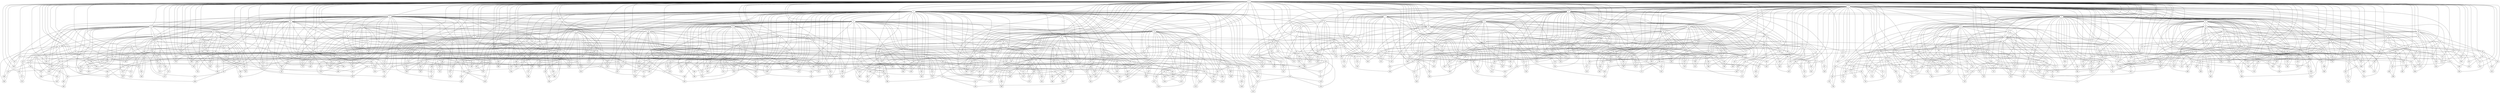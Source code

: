 graph G {
   8 -- 17
   8 -- 145
   8 -- 18
   8 -- 146
   8 -- 613
   8 -- 37
   8 -- 614
   8 -- 38
   8 -- 157
   8 -- 158
   8 -- 289
   8 -- 290
   8 -- 303
   8 -- 304
   8 -- 317
   8 -- 318
   8 -- 581
   8 -- 582
   8 -- 597
   8 -- 598
   8 -- 629
   8 -- 630
   64 -- 129
   64 -- 130
   64 -- 523
   64 -- 524
   0 -- 1
   0 -- 2
   0 -- 139
   0 -- 11
   0 -- 3
   0 -- 4
   0 -- 5
   0 -- 6
   0 -- 199
   0 -- 7
   0 -- 200
   0 -- 8
   0 -- 140
   0 -- 12
   0 -- 527
   0 -- 15
   0 -- 528
   0 -- 16
   0 -- 21
   0 -- 22
   0 -- 283
   0 -- 27
   0 -- 28
   0 -- 735
   0 -- 223
   0 -- 543
   0 -- 31
   0 -- 736
   0 -- 224
   0 -- 544
   0 -- 32
   0 -- 103
   0 -- 39
   0 -- 104
   0 -- 40
   0 -- 687
   0 -- 175
   0 -- 559
   0 -- 47
   0 -- 688
   0 -- 176
   0 -- 560
   0 -- 48
   0 -- 247
   0 -- 55
   0 -- 248
   0 -- 56
   0 -- 767
   0 -- 255
   0 -- 639
   0 -- 127
   0 -- 575
   0 -- 63
   0 -- 768
   0 -- 256
   0 -- 640
   0 -- 128
   0 -- 576
   0 -- 64
   0 -- 73
   0 -- 74
   0 -- 211
   0 -- 83
   0 -- 212
   0 -- 84
   0 -- 93
   0 -- 94
   0 -- 113
   0 -- 114
   0 -- 187
   0 -- 123
   0 -- 188
   0 -- 124
   0 -- 151
   0 -- 152
   0 -- 163
   0 -- 164
   0 -- 235
   0 -- 236
   0 -- 269
   0 -- 270
   0 -- 284
   0 -- 297
   0 -- 298
   0 -- 311
   0 -- 312
   0 -- 325
   0 -- 326
   0 -- 339
   0 -- 340
   0 -- 353
   0 -- 354
   0 -- 879
   0 -- 367
   0 -- 880
   0 -- 368
   0 -- 381
   0 -- 382
   0 -- 395
   0 -- 396
   0 -- 409
   0 -- 410
   0 -- 423
   0 -- 424
   0 -- 437
   0 -- 438
   0 -- 451
   0 -- 452
   0 -- 465
   0 -- 466
   0 -- 991
   0 -- 479
   0 -- 992
   0 -- 480
   0 -- 493
   0 -- 494
   0 -- 507
   0 -- 508
   0 -- 511
   0 -- 512
   0 -- 591
   0 -- 592
   0 -- 607
   0 -- 608
   0 -- 623
   0 -- 624
   0 -- 655
   0 -- 656
   0 -- 671
   0 -- 672
   0 -- 703
   0 -- 704
   0 -- 719
   0 -- 720
   0 -- 751
   0 -- 752
   0 -- 783
   0 -- 784
   0 -- 799
   0 -- 800
   0 -- 815
   0 -- 816
   0 -- 831
   0 -- 832
   0 -- 847
   0 -- 848
   0 -- 863
   0 -- 864
   0 -- 895
   0 -- 896
   0 -- 911
   0 -- 912
   0 -- 927
   0 -- 928
   0 -- 943
   0 -- 944
   0 -- 959
   0 -- 960
   0 -- 975
   0 -- 976
   0 -- 1007
   0 -- 1008
   1 -- 594
   1 -- 18
   1 -- 530
   1 -- 10
   1 -- 66
   1 -- 578
   1 -- 2
   1 -- 514
   1 -- 258
   1 -- 642
   1 -- 130
   1 -- 3
   1 -- 4
   1 -- 609
   1 -- 33
   1 -- 545
   1 -- 593
   1 -- 17
   1 -- 529
   1 -- 9
   1 -- 610
   1 -- 34
   1 -- 546
   1 -- 41
   1 -- 42
   1 -- 129
   1 -- 641
   1 -- 65
   1 -- 577
   1 -- 513
   1 -- 257
   1 -- 75
   1 -- 76
   1 -- 341
   1 -- 85
   1 -- 342
   1 -- 86
   1 -- 141
   1 -- 142
   1 -- 153
   1 -- 154
   1 -- 165
   1 -- 166
   1 -- 625
   1 -- 561
   1 -- 369
   1 -- 689
   1 -- 177
   1 -- 626
   1 -- 562
   1 -- 370
   1 -- 690
   1 -- 178
   1 -- 189
   1 -- 190
   1 -- 271
   1 -- 272
   1 -- 285
   1 -- 286
   1 -- 299
   1 -- 300
   1 -- 313
   1 -- 314
   1 -- 327
   1 -- 328
   1 -- 355
   1 -- 356
   1 -- 657
   1 -- 658
   1 -- 673
   1 -- 674
   1 -- 705
   1 -- 706
   1 -- 721
   1 -- 722
   1 -- 737
   1 -- 738
   1 -- 753
   1 -- 754
   2 -- 24
   2 -- 384
   2 -- 833
   2 -- 769
   2 -- 29
   2 -- 397
   2 -- 13
   2 -- 453
   2 -- 5
   2 -- 398
   2 -- 14
   2 -- 454
   2 -- 6
   2 -- 23
   2 -- 30
   2 -- 817
   2 -- 49
   2 -- 818
   2 -- 50
   2 -- 249
   2 -- 57
   2 -- 250
   2 -- 58
   2 -- 95
   2 -- 96
   2 -- 425
   2 -- 105
   2 -- 426
   2 -- 106
   2 -- 115
   2 -- 116
   2 -- 509
   2 -- 125
   2 -- 510
   2 -- 126
   2 -- 201
   2 -- 202
   2 -- 213
   2 -- 214
   2 -- 865
   2 -- 801
   2 -- 993
   2 -- 481
   2 -- 225
   2 -- 802
   2 -- 994
   2 -- 482
   2 -- 226
   2 -- 237
   2 -- 238
   2 -- 383
   2 -- 411
   2 -- 412
   2 -- 439
   2 -- 440
   2 -- 467
   2 -- 468
   2 -- 495
   2 -- 496
   2 -- 834
   2 -- 770
   2 -- 849
   2 -- 785
   2 -- 850
   2 -- 786
   2 -- 866
   2 -- 881
   2 -- 882
   2 -- 897
   2 -- 898
   2 -- 913
   2 -- 914
   2 -- 929
   2 -- 930
   2 -- 945
   2 -- 946
   2 -- 961
   2 -- 962
   2 -- 977
   2 -- 978
   2 -- 1009
   2 -- 1010
   3 -- 8
   3 -- 580
   3 -- 516
   3 -- 260
   3 -- 132
   3 -- 4
   3 -- 68
   3 -- 612
   3 -- 548
   3 -- 36
   3 -- 7
   3 -- 579
   3 -- 515
   3 -- 259
   3 -- 131
   3 -- 67
   3 -- 611
   3 -- 547
   3 -- 35
   3 -- 77
   3 -- 78
   3 -- 143
   3 -- 144
   3 -- 155
   3 -- 156
   3 -- 273
   3 -- 274
   3 -- 287
   3 -- 288
   3 -- 301
   3 -- 302
   3 -- 315
   3 -- 316
   3 -- 595
   3 -- 531
   3 -- 596
   3 -- 532
   3 -- 627
   3 -- 563
   3 -- 628
   3 -- 564
   4 -- 329
   4 -- 9
   4 -- 43
   4 -- 723
   4 -- 659
   4 -- 19
   4 -- 707
   4 -- 643
   4 -- 330
   4 -- 10
   4 -- 44
   4 -- 724
   4 -- 660
   4 -- 20
   4 -- 343
   4 -- 87
   4 -- 344
   4 -- 88
   4 -- 167
   4 -- 168
   4 -- 755
   4 -- 691
   4 -- 371
   4 -- 179
   4 -- 756
   4 -- 692
   4 -- 372
   4 -- 180
   4 -- 357
   4 -- 358
   4 -- 708
   4 -- 644
   4 -- 739
   4 -- 675
   4 -- 740
   4 -- 676
   5 -- 26
   5 -- 386
   5 -- 192
   5 -- 6
   5 -- 883
   5 -- 819
   5 -- 51
   5 -- 203
   5 -- 11
   5 -- 884
   5 -- 820
   5 -- 52
   5 -- 204
   5 -- 12
   5 -- 25
   5 -- 97
   5 -- 98
   5 -- 427
   5 -- 107
   5 -- 428
   5 -- 108
   5 -- 191
   5 -- 215
   5 -- 216
   5 -- 385
   5 -- 399
   5 -- 400
   5 -- 413
   5 -- 414
   5 -- 441
   5 -- 442
   5 -- 835
   5 -- 771
   5 -- 836
   5 -- 772
   5 -- 851
   5 -- 787
   5 -- 852
   5 -- 788
   5 -- 867
   5 -- 803
   5 -- 868
   5 -- 804
   6 -- 117
   6 -- 13
   6 -- 118
   6 -- 14
   6 -- 251
   6 -- 59
   6 -- 252
   6 -- 60
   6 -- 995
   6 -- 931
   6 -- 483
   6 -- 227
   6 -- 996
   6 -- 932
   6 -- 484
   6 -- 228
   6 -- 239
   6 -- 240
   6 -- 455
   6 -- 456
   6 -- 469
   6 -- 470
   6 -- 497
   6 -- 498
   6 -- 963
   6 -- 899
   6 -- 964
   6 -- 900
   6 -- 979
   6 -- 915
   6 -- 980
   6 -- 916
   6 -- 1011
   6 -- 947
   6 -- 1012
   6 -- 948
   7 -- 16
   7 -- 8
   7 -- 15
   7 -- 517
   7 -- 261
   7 -- 69
   7 -- 133
   7 -- 518
   7 -- 262
   7 -- 70
   7 -- 134
   7 -- 275
   7 -- 276
   7 -- 533
   7 -- 534
   7 -- 549
   7 -- 550
   7 -- 565
   7 -- 566
   9 -- 20
   9 -- 169
   9 -- 170
   9 -- 10
   9 -- 19
   9 -- 79
   9 -- 80
   9 -- 331
   9 -- 332
   9 -- 345
   9 -- 346
   9 -- 645
   9 -- 646
   9 -- 661
   9 -- 662
   9 -- 677
   9 -- 678
   9 -- 693
   9 -- 694
   10 -- 89
   10 -- 45
   10 -- 725
   10 -- 21
   10 -- 46
   10 -- 726
   10 -- 22
   10 -- 90
   10 -- 757
   10 -- 373
   10 -- 181
   10 -- 758
   10 -- 374
   10 -- 182
   10 -- 359
   10 -- 360
   10 -- 709
   10 -- 710
   10 -- 741
   10 -- 742
   11 -- 773
   11 -- 24
   11 -- 100
   11 -- 12
   11 -- 23
   11 -- 99
   11 -- 193
   11 -- 194
   11 -- 205
   11 -- 206
   11 -- 387
   11 -- 388
   11 -- 401
   11 -- 402
   11 -- 774
   11 -- 789
   11 -- 790
   11 -- 805
   11 -- 806
   11 -- 821
   11 -- 822
   12 -- 429
   12 -- 109
   12 -- 885
   12 -- 53
   12 -- 837
   12 -- 217
   12 -- 25
   12 -- 218
   12 -- 26
   12 -- 430
   12 -- 110
   12 -- 886
   12 -- 54
   12 -- 415
   12 -- 416
   12 -- 443
   12 -- 444
   12 -- 838
   12 -- 853
   12 -- 854
   12 -- 869
   12 -- 870
   13 -- 934
   13 -- 230
   13 -- 14
   13 -- 902
   13 -- 458
   13 -- 27
   13 -- 28
   13 -- 933
   13 -- 229
   13 -- 457
   13 -- 471
   13 -- 472
   13 -- 901
   13 -- 917
   13 -- 918
   13 -- 949
   13 -- 950
   14 -- 254
   14 -- 62
   14 -- 30
   14 -- 966
   14 -- 253
   14 -- 61
   14 -- 29
   14 -- 119
   14 -- 120
   14 -- 241
   14 -- 242
   14 -- 997
   14 -- 485
   14 -- 998
   14 -- 486
   14 -- 499
   14 -- 500
   14 -- 965
   14 -- 981
   14 -- 982
   14 -- 1013
   14 -- 1014
   15 -- 263
   15 -- 519
   15 -- 31
   15 -- 264
   15 -- 520
   15 -- 32
   15 -- 16
   15 -- 535
   15 -- 536
   16 -- 135
   16 -- 136
   16 -- 33
   16 -- 34
   16 -- 277
   16 -- 278
   16 -- 551
   16 -- 552
   16 -- 567
   16 -- 568
   17 -- 584
   17 -- 72
   17 -- 18
   17 -- 147
   17 -- 291
   17 -- 35
   17 -- 148
   17 -- 292
   17 -- 36
   17 -- 583
   17 -- 71
   17 -- 599
   17 -- 600
   18 -- 616
   18 -- 305
   18 -- 37
   18 -- 38
   18 -- 306
   18 -- 615
   18 -- 631
   18 -- 632
   19 -- 81
   19 -- 20
   19 -- 159
   19 -- 39
   19 -- 160
   19 -- 40
   19 -- 82
   19 -- 319
   19 -- 320
   19 -- 333
   19 -- 334
   19 -- 647
   19 -- 648
   19 -- 663
   19 -- 664
   20 -- 41
   20 -- 347
   20 -- 171
   20 -- 348
   20 -- 172
   20 -- 42
   20 -- 679
   20 -- 680
   20 -- 695
   20 -- 696
   21 -- 362
   21 -- 712
   21 -- 22
   21 -- 43
   21 -- 44
   21 -- 361
   21 -- 711
   21 -- 727
   21 -- 728
   22 -- 45
   22 -- 760
   22 -- 376
   22 -- 184
   22 -- 46
   22 -- 91
   22 -- 92
   22 -- 759
   22 -- 375
   22 -- 183
   22 -- 743
   22 -- 744
   23 -- 195
   23 -- 48
   23 -- 792
   23 -- 24
   23 -- 47
   23 -- 196
   23 -- 389
   23 -- 390
   23 -- 775
   23 -- 776
   23 -- 791
   24 -- 403
   24 -- 50
   24 -- 49
   24 -- 101
   24 -- 102
   24 -- 404
   24 -- 807
   24 -- 808
   24 -- 823
   24 -- 824
   25 -- 52
   25 -- 418
   25 -- 26
   25 -- 51
   25 -- 207
   25 -- 208
   25 -- 417
   25 -- 839
   25 -- 840
   25 -- 855
   25 -- 856
   26 -- 220
   26 -- 53
   26 -- 54
   26 -- 219
   26 -- 431
   26 -- 432
   26 -- 445
   26 -- 446
   26 -- 871
   26 -- 872
   26 -- 887
   26 -- 888
   27 -- 112
   27 -- 56
   27 -- 460
   27 -- 28
   27 -- 111
   27 -- 55
   27 -- 459
   27 -- 903
   27 -- 904
   27 -- 919
   27 -- 920
   28 -- 936
   28 -- 232
   28 -- 473
   28 -- 57
   28 -- 474
   28 -- 58
   28 -- 935
   28 -- 231
   28 -- 951
   28 -- 952
   29 -- 30
   29 -- 122
   29 -- 243
   29 -- 59
   29 -- 244
   29 -- 60
   29 -- 121
   29 -- 487
   29 -- 488
   29 -- 967
   29 -- 968
   29 -- 983
   29 -- 984
   30 -- 502
   30 -- 62
   30 -- 501
   30 -- 61
   30 -- 999
   30 -- 1000
   30 -- 1015
   30 -- 1016
   31 -- 63
   31 -- 64
   31 -- 32
   31 -- 521
   31 -- 522
   32 -- 537
   32 -- 265
   32 -- 65
   32 -- 538
   32 -- 266
   32 -- 66
   33 -- 553
   33 -- 137
   33 -- 554
   33 -- 138
   33 -- 34
   33 -- 67
   33 -- 68
   34 -- 280
   34 -- 569
   34 -- 69
   34 -- 70
   34 -- 279
   34 -- 570
   35 -- 585
   35 -- 36
   35 -- 71
   35 -- 72
   35 -- 293
   35 -- 294
   35 -- 586
   36 -- 601
   36 -- 73
   36 -- 602
   36 -- 74
   36 -- 149
   36 -- 150
   37 -- 618
   37 -- 38
   37 -- 307
   37 -- 75
   37 -- 308
   37 -- 76
   37 -- 617
   38 -- 634
   38 -- 77
   38 -- 78
   38 -- 633
   39 -- 80
   39 -- 40
   39 -- 79
   39 -- 321
   39 -- 161
   39 -- 322
   39 -- 162
   39 -- 649
   39 -- 650
   40 -- 665
   40 -- 81
   40 -- 666
   40 -- 82
   41 -- 84
   41 -- 681
   41 -- 42
   41 -- 682
   41 -- 83
   41 -- 335
   41 -- 336
   42 -- 349
   42 -- 173
   42 -- 85
   42 -- 350
   42 -- 174
   42 -- 86
   42 -- 697
   42 -- 698
   43 -- 44
   43 -- 87
   43 -- 88
   43 -- 713
   43 -- 714
   44 -- 363
   44 -- 364
   44 -- 89
   44 -- 729
   44 -- 90
   44 -- 730
   45 -- 46
   45 -- 746
   45 -- 186
   45 -- 91
   45 -- 92
   45 -- 745
   45 -- 185
   46 -- 94
   46 -- 93
   46 -- 378
   46 -- 762
   46 -- 377
   46 -- 761
   47 -- 95
   47 -- 96
   47 -- 48
   47 -- 777
   47 -- 778
   48 -- 391
   48 -- 392
   48 -- 97
   48 -- 98
   48 -- 197
   48 -- 198
   48 -- 793
   48 -- 794
   49 -- 810
   49 -- 50
   49 -- 99
   49 -- 100
   49 -- 405
   49 -- 406
   49 -- 809
   50 -- 825
   50 -- 826
   50 -- 101
   50 -- 102
   51 -- 209
   51 -- 420
   51 -- 52
   51 -- 103
   51 -- 104
   51 -- 210
   51 -- 419
   51 -- 841
   51 -- 842
   52 -- 857
   52 -- 105
   52 -- 858
   52 -- 106
   53 -- 874
   53 -- 434
   53 -- 108
   53 -- 54
   53 -- 107
   53 -- 873
   53 -- 433
   54 -- 890
   54 -- 221
   54 -- 109
   54 -- 222
   54 -- 110
   54 -- 889
   55 -- 448
   55 -- 112
   55 -- 56
   55 -- 447
   55 -- 111
   55 -- 905
   55 -- 906
   56 -- 921
   56 -- 113
   56 -- 922
   56 -- 114
   56 -- 461
   56 -- 462
   57 -- 116
   57 -- 234
   57 -- 938
   57 -- 58
   57 -- 115
   57 -- 233
   57 -- 937
   58 -- 476
   58 -- 953
   58 -- 954
   58 -- 117
   58 -- 118
   58 -- 475
   59 -- 60
   59 -- 119
   59 -- 120
   59 -- 969
   59 -- 970
   60 -- 245
   60 -- 246
   60 -- 489
   60 -- 121
   60 -- 490
   60 -- 122
   60 -- 985
   60 -- 986
   61 -- 62
   61 -- 123
   61 -- 124
   61 -- 1001
   61 -- 1002
   62 -- 126
   62 -- 125
   62 -- 503
   62 -- 504
   62 -- 1017
   62 -- 1018
   63 -- 127
   63 -- 128
   63 -- 64
   65 -- 66
   65 -- 131
   65 -- 132
   66 -- 133
   66 -- 134
   66 -- 539
   66 -- 267
   66 -- 540
   66 -- 268
   67 -- 68
   67 -- 135
   67 -- 136
   68 -- 137
   68 -- 555
   68 -- 138
   68 -- 556
   69 -- 282
   69 -- 70
   69 -- 139
   69 -- 140
   69 -- 281
   70 -- 141
   70 -- 142
   70 -- 571
   70 -- 572
   71 -- 144
   71 -- 72
   71 -- 143
   72 -- 587
   72 -- 145
   72 -- 146
   72 -- 588
   73 -- 148
   73 -- 296
   73 -- 74
   73 -- 147
   73 -- 295
   74 -- 604
   74 -- 149
   74 -- 150
   74 -- 603
   75 -- 76
   75 -- 151
   75 -- 152
   76 -- 309
   76 -- 619
   76 -- 153
   76 -- 154
   76 -- 310
   76 -- 620
   77 -- 78
   77 -- 155
   77 -- 156
   78 -- 158
   78 -- 157
   78 -- 635
   78 -- 636
   79 -- 159
   79 -- 160
   79 -- 80
   80 -- 161
   80 -- 162
   80 -- 651
   80 -- 323
   80 -- 652
   80 -- 324
   81 -- 163
   81 -- 82
   81 -- 164
   82 -- 667
   82 -- 165
   82 -- 166
   82 -- 668
   83 -- 337
   83 -- 168
   83 -- 84
   83 -- 167
   83 -- 338
   84 -- 169
   84 -- 683
   84 -- 170
   84 -- 684
   85 -- 86
   85 -- 171
   85 -- 172
   86 -- 173
   86 -- 174
   86 -- 699
   86 -- 700
   87 -- 352
   87 -- 176
   87 -- 88
   87 -- 351
   87 -- 175
   88 -- 715
   88 -- 716
   88 -- 177
   88 -- 178
   89 -- 180
   89 -- 90
   89 -- 179
   90 -- 732
   90 -- 365
   90 -- 181
   90 -- 366
   90 -- 182
   90 -- 731
   91 -- 92
   91 -- 183
   91 -- 184
   92 -- 747
   92 -- 185
   92 -- 186
   92 -- 748
   93 -- 94
   93 -- 187
   93 -- 188
   94 -- 190
   94 -- 189
   94 -- 379
   94 -- 763
   94 -- 380
   94 -- 764
   95 -- 191
   95 -- 192
   95 -- 96
   96 -- 194
   96 -- 193
   96 -- 779
   96 -- 780
   97 -- 394
   97 -- 98
   97 -- 195
   97 -- 196
   97 -- 393
   98 -- 197
   98 -- 198
   98 -- 795
   98 -- 796
   99 -- 100
   99 -- 199
   99 -- 200
   100 -- 201
   100 -- 811
   100 -- 202
   100 -- 812
   101 -- 408
   101 -- 102
   101 -- 203
   101 -- 204
   101 -- 407
   102 -- 205
   102 -- 206
   102 -- 827
   102 -- 828
   103 -- 208
   103 -- 104
   103 -- 207
   104 -- 843
   104 -- 209
   104 -- 210
   104 -- 421
   104 -- 422
   104 -- 844
   105 -- 212
   105 -- 106
   105 -- 211
   106 -- 860
   106 -- 213
   106 -- 214
   106 -- 859
   107 -- 108
   107 -- 215
   107 -- 216
   108 -- 875
   108 -- 435
   108 -- 217
   108 -- 218
   108 -- 876
   108 -- 436
   109 -- 110
   109 -- 220
   109 -- 219
   110 -- 222
   110 -- 221
   110 -- 892
   110 -- 891
   111 -- 223
   111 -- 224
   111 -- 112
   111 -- 449
   111 -- 450
   112 -- 907
   112 -- 225
   112 -- 226
   112 -- 908
   113 -- 114
   113 -- 227
   113 -- 228
   114 -- 229
   114 -- 230
   114 -- 923
   114 -- 924
   115 -- 116
   115 -- 463
   115 -- 231
   115 -- 464
   115 -- 232
   116 -- 233
   116 -- 939
   116 -- 234
   116 -- 940
   117 -- 118
   117 -- 235
   117 -- 236
   118 -- 477
   118 -- 237
   118 -- 478
   118 -- 238
   118 -- 955
   118 -- 956
   119 -- 240
   119 -- 120
   119 -- 239
   120 -- 971
   120 -- 241
   120 -- 242
   120 -- 972
   121 -- 244
   121 -- 122
   121 -- 243
   122 -- 988
   122 -- 492
   122 -- 245
   122 -- 246
   122 -- 987
   122 -- 491
   123 -- 248
   123 -- 124
   123 -- 247
   124 -- 1003
   124 -- 249
   124 -- 250
   124 -- 1004
   125 -- 126
   125 -- 506
   125 -- 251
   125 -- 252
   125 -- 505
   126 -- 254
   126 -- 253
   126 -- 1019
   126 -- 1020
   127 -- 255
   127 -- 256
   127 -- 128
   128 -- 257
   128 -- 258
   129 -- 130
   129 -- 259
   129 -- 260
   130 -- 525
   130 -- 261
   130 -- 526
   130 -- 262
   131 -- 132
   131 -- 263
   131 -- 264
   132 -- 265
   132 -- 266
   133 -- 134
   133 -- 267
   133 -- 268
   134 -- 541
   134 -- 269
   134 -- 542
   134 -- 270
   135 -- 272
   135 -- 136
   135 -- 271
   136 -- 273
   136 -- 274
   137 -- 276
   137 -- 138
   137 -- 275
   138 -- 557
   138 -- 277
   138 -- 558
   138 -- 278
   139 -- 280
   139 -- 140
   139 -- 279
   140 -- 281
   140 -- 282
   141 -- 142
   141 -- 283
   141 -- 284
   142 -- 574
   142 -- 286
   142 -- 573
   142 -- 285
   143 -- 287
   143 -- 288
   143 -- 144
   144 -- 289
   144 -- 290
   145 -- 146
   145 -- 291
   145 -- 292
   146 -- 589
   146 -- 293
   146 -- 590
   146 -- 294
   147 -- 148
   147 -- 295
   147 -- 296
   148 -- 297
   148 -- 298
   149 -- 300
   149 -- 150
   149 -- 299
   150 -- 605
   150 -- 301
   150 -- 606
   150 -- 302
   151 -- 304
   151 -- 152
   151 -- 303
   152 -- 305
   152 -- 306
   153 -- 308
   153 -- 154
   153 -- 307
   154 -- 621
   154 -- 309
   154 -- 622
   154 -- 310
   155 -- 156
   155 -- 311
   155 -- 312
   156 -- 313
   156 -- 314
   157 -- 158
   157 -- 315
   157 -- 316
   158 -- 638
   158 -- 318
   158 -- 637
   158 -- 317
   159 -- 319
   159 -- 320
   159 -- 160
   160 -- 321
   160 -- 322
   161 -- 162
   161 -- 323
   161 -- 324
   162 -- 653
   162 -- 325
   162 -- 654
   162 -- 326
   163 -- 328
   163 -- 164
   163 -- 327
   164 -- 329
   164 -- 330
   165 -- 166
   165 -- 331
   165 -- 332
   166 -- 669
   166 -- 333
   166 -- 670
   166 -- 334
   167 -- 336
   167 -- 168
   167 -- 335
   168 -- 337
   168 -- 338
   169 -- 340
   169 -- 170
   169 -- 339
   170 -- 685
   170 -- 341
   170 -- 686
   170 -- 342
   171 -- 172
   171 -- 343
   171 -- 344
   172 -- 345
   172 -- 346
   173 -- 174
   173 -- 347
   173 -- 348
   174 -- 702
   174 -- 350
   174 -- 701
   174 -- 349
   175 -- 351
   175 -- 352
   175 -- 176
   176 -- 353
   176 -- 354
   177 -- 178
   177 -- 355
   177 -- 356
   178 -- 717
   178 -- 357
   178 -- 718
   178 -- 358
   179 -- 180
   179 -- 359
   179 -- 360
   180 -- 361
   180 -- 362
   181 -- 182
   181 -- 363
   181 -- 364
   182 -- 733
   182 -- 365
   182 -- 734
   182 -- 366
   183 -- 368
   183 -- 184
   183 -- 367
   184 -- 369
   184 -- 370
   185 -- 372
   185 -- 186
   185 -- 371
   186 -- 749
   186 -- 373
   186 -- 750
   186 -- 374
   187 -- 376
   187 -- 188
   187 -- 375
   188 -- 377
   188 -- 378
   189 -- 190
   189 -- 379
   189 -- 380
   190 -- 766
   190 -- 382
   190 -- 765
   190 -- 381
   191 -- 383
   191 -- 384
   191 -- 192
   192 -- 385
   192 -- 386
   193 -- 387
   193 -- 194
   193 -- 388
   194 -- 781
   194 -- 389
   194 -- 782
   194 -- 390
   195 -- 391
   195 -- 196
   195 -- 392
   196 -- 393
   196 -- 394
   197 -- 198
   197 -- 395
   197 -- 396
   198 -- 797
   198 -- 397
   198 -- 798
   198 -- 398
   199 -- 400
   199 -- 200
   199 -- 399
   200 -- 401
   200 -- 402
   201 -- 404
   201 -- 202
   201 -- 403
   202 -- 813
   202 -- 405
   202 -- 814
   202 -- 406
   203 -- 204
   203 -- 407
   203 -- 408
   204 -- 409
   204 -- 410
   205 -- 206
   205 -- 411
   205 -- 412
   206 -- 830
   206 -- 414
   206 -- 829
   206 -- 413
   207 -- 415
   207 -- 416
   207 -- 208
   208 -- 417
   208 -- 418
   209 -- 419
   209 -- 210
   209 -- 420
   210 -- 845
   210 -- 421
   210 -- 846
   210 -- 422
   211 -- 424
   211 -- 212
   211 -- 423
   212 -- 425
   212 -- 426
   213 -- 214
   213 -- 427
   213 -- 428
   214 -- 861
   214 -- 429
   214 -- 862
   214 -- 430
   215 -- 432
   215 -- 216
   215 -- 431
   216 -- 433
   216 -- 434
   217 -- 436
   217 -- 218
   217 -- 435
   218 -- 877
   218 -- 437
   218 -- 878
   218 -- 438
   219 -- 220
   219 -- 439
   219 -- 440
   220 -- 442
   220 -- 441
   221 -- 222
   221 -- 443
   221 -- 444
   222 -- 894
   222 -- 446
   222 -- 893
   222 -- 445
   223 -- 447
   223 -- 448
   223 -- 224
   224 -- 449
   224 -- 450
   225 -- 226
   225 -- 451
   225 -- 452
   226 -- 909
   226 -- 453
   226 -- 910
   226 -- 454
   227 -- 228
   227 -- 455
   227 -- 456
   228 -- 457
   228 -- 458
   229 -- 230
   229 -- 459
   229 -- 460
   230 -- 925
   230 -- 461
   230 -- 926
   230 -- 462
   231 -- 464
   231 -- 232
   231 -- 463
   232 -- 465
   232 -- 466
   233 -- 468
   233 -- 234
   233 -- 467
   234 -- 941
   234 -- 469
   234 -- 942
   234 -- 470
   235 -- 472
   235 -- 236
   235 -- 471
   236 -- 473
   236 -- 474
   237 -- 238
   237 -- 475
   237 -- 476
   238 -- 958
   238 -- 478
   238 -- 957
   238 -- 477
   239 -- 479
   239 -- 480
   239 -- 240
   240 -- 481
   240 -- 482
   241 -- 242
   241 -- 483
   241 -- 484
   242 -- 974
   242 -- 486
   242 -- 973
   242 -- 485
   243 -- 244
   243 -- 487
   243 -- 488
   244 -- 489
   244 -- 490
   245 -- 492
   245 -- 246
   245 -- 491
   246 -- 989
   246 -- 493
   246 -- 990
   246 -- 494
   247 -- 496
   247 -- 248
   247 -- 495
   248 -- 497
   248 -- 498
   249 -- 500
   249 -- 250
   249 -- 499
   250 -- 1005
   250 -- 501
   250 -- 1006
   250 -- 502
   251 -- 252
   251 -- 503
   251 -- 504
   252 -- 505
   252 -- 506
   253 -- 254
   253 -- 507
   253 -- 508
   254 -- 1022
   254 -- 510
   254 -- 1021
   254 -- 509
   255 -- 511
   255 -- 512
   255 -- 256
   256 -- 513
   256 -- 514
   257 -- 258
   257 -- 515
   257 -- 516
   258 -- 517
   258 -- 518
   259 -- 260
   259 -- 519
   259 -- 520
   260 -- 521
   260 -- 522
   261 -- 262
   261 -- 523
   261 -- 524
   262 -- 525
   262 -- 526
   263 -- 527
   263 -- 528
   263 -- 264
   264 -- 529
   264 -- 530
   265 -- 532
   265 -- 266
   265 -- 531
   266 -- 533
   266 -- 534
   267 -- 268
   267 -- 535
   267 -- 536
   268 -- 538
   268 -- 537
   269 -- 270
   269 -- 539
   269 -- 540
   270 -- 542
   270 -- 541
   271 -- 543
   271 -- 544
   271 -- 272
   272 -- 545
   272 -- 546
   273 -- 547
   273 -- 274
   273 -- 548
   274 -- 549
   274 -- 550
   275 -- 551
   275 -- 276
   275 -- 552
   276 -- 553
   276 -- 554
   277 -- 278
   277 -- 555
   277 -- 556
   278 -- 557
   278 -- 558
   279 -- 560
   279 -- 280
   279 -- 559
   280 -- 562
   280 -- 561
   281 -- 564
   281 -- 282
   281 -- 563
   282 -- 565
   282 -- 566
   283 -- 568
   283 -- 284
   283 -- 567
   284 -- 569
   284 -- 570
   285 -- 286
   285 -- 571
   285 -- 572
   286 -- 574
   286 -- 573
   287 -- 575
   287 -- 576
   287 -- 288
   288 -- 577
   288 -- 578
   289 -- 290
   289 -- 579
   289 -- 580
   290 -- 581
   290 -- 582
   291 -- 292
   291 -- 583
   291 -- 584
   292 -- 585
   292 -- 586
   293 -- 587
   293 -- 294
   293 -- 588
   294 -- 589
   294 -- 590
   295 -- 592
   295 -- 296
   295 -- 591
   296 -- 593
   296 -- 594
   297 -- 596
   297 -- 298
   297 -- 595
   298 -- 597
   298 -- 598
   299 -- 300
   299 -- 599
   299 -- 600
   300 -- 601
   300 -- 602
   301 -- 302
   301 -- 603
   301 -- 604
   302 -- 606
   302 -- 605
   303 -- 607
   303 -- 608
   303 -- 304
   304 -- 609
   304 -- 610
   305 -- 306
   305 -- 611
   305 -- 612
   306 -- 613
   306 -- 614
   307 -- 308
   307 -- 615
   307 -- 616
   308 -- 617
   308 -- 618
   309 -- 620
   309 -- 310
   309 -- 619
   310 -- 621
   310 -- 622
   311 -- 624
   311 -- 312
   311 -- 623
   312 -- 625
   312 -- 626
   313 -- 628
   313 -- 314
   313 -- 627
   314 -- 629
   314 -- 630
   315 -- 316
   315 -- 631
   315 -- 632
   316 -- 633
   316 -- 634
   317 -- 318
   317 -- 635
   317 -- 636
   318 -- 638
   318 -- 637
   319 -- 639
   319 -- 640
   319 -- 320
   320 -- 641
   320 -- 642
   321 -- 322
   321 -- 643
   321 -- 644
   322 -- 645
   322 -- 646
   323 -- 648
   323 -- 324
   323 -- 647
   324 -- 649
   324 -- 650
   325 -- 326
   325 -- 651
   325 -- 652
   326 -- 653
   326 -- 654
   327 -- 656
   327 -- 328
   327 -- 655
   328 -- 657
   328 -- 658
   329 -- 660
   329 -- 330
   329 -- 659
   330 -- 661
   330 -- 662
   331 -- 332
   331 -- 663
   331 -- 664
   332 -- 665
   332 -- 666
   333 -- 334
   333 -- 667
   333 -- 668
   334 -- 670
   334 -- 669
   335 -- 671
   335 -- 672
   335 -- 336
   336 -- 673
   336 -- 674
   337 -- 675
   337 -- 338
   337 -- 676
   338 -- 677
   338 -- 678
   339 -- 680
   339 -- 340
   339 -- 679
   340 -- 681
   340 -- 682
   341 -- 342
   341 -- 683
   341 -- 684
   342 -- 685
   342 -- 686
   343 -- 688
   343 -- 344
   343 -- 687
   344 -- 689
   344 -- 690
   345 -- 692
   345 -- 346
   345 -- 691
   346 -- 693
   346 -- 694
   347 -- 348
   347 -- 695
   347 -- 696
   348 -- 697
   348 -- 698
   349 -- 350
   349 -- 699
   349 -- 700
   350 -- 702
   350 -- 701
   351 -- 703
   351 -- 704
   351 -- 352
   352 -- 705
   352 -- 706
   353 -- 354
   353 -- 707
   353 -- 708
   354 -- 709
   354 -- 710
   355 -- 356
   355 -- 711
   355 -- 712
   356 -- 713
   356 -- 714
   357 -- 716
   357 -- 358
   357 -- 715
   358 -- 717
   358 -- 718
   359 -- 720
   359 -- 360
   359 -- 719
   360 -- 722
   360 -- 721
   361 -- 724
   361 -- 362
   361 -- 723
   362 -- 725
   362 -- 726
   363 -- 364
   363 -- 727
   363 -- 728
   364 -- 729
   364 -- 730
   365 -- 366
   365 -- 731
   365 -- 732
   366 -- 734
   366 -- 733
   367 -- 735
   367 -- 736
   367 -- 368
   368 -- 737
   368 -- 738
   369 -- 370
   369 -- 739
   369 -- 740
   370 -- 741
   370 -- 742
   371 -- 372
   371 -- 743
   371 -- 744
   372 -- 745
   372 -- 746
   373 -- 374
   373 -- 747
   373 -- 748
   374 -- 749
   374 -- 750
   375 -- 752
   375 -- 376
   375 -- 751
   376 -- 753
   376 -- 754
   377 -- 756
   377 -- 378
   377 -- 755
   378 -- 758
   378 -- 757
   379 -- 380
   379 -- 759
   379 -- 760
   380 -- 761
   380 -- 762
   381 -- 382
   381 -- 763
   381 -- 764
   382 -- 766
   382 -- 765
   383 -- 767
   383 -- 768
   383 -- 384
   384 -- 770
   384 -- 769
   385 -- 386
   385 -- 771
   385 -- 772
   386 -- 773
   386 -- 774
   387 -- 388
   387 -- 775
   387 -- 776
   388 -- 777
   388 -- 778
   389 -- 390
   389 -- 779
   389 -- 780
   390 -- 781
   390 -- 782
   391 -- 784
   391 -- 392
   391 -- 783
   392 -- 785
   392 -- 786
   393 -- 788
   393 -- 394
   393 -- 787
   394 -- 789
   394 -- 790
   395 -- 792
   395 -- 396
   395 -- 791
   396 -- 793
   396 -- 794
   397 -- 398
   397 -- 795
   397 -- 796
   398 -- 798
   398 -- 797
   399 -- 799
   399 -- 800
   399 -- 400
   400 -- 801
   400 -- 802
   401 -- 803
   401 -- 402
   401 -- 804
   402 -- 805
   402 -- 806
   403 -- 808
   403 -- 404
   403 -- 807
   404 -- 809
   404 -- 810
   405 -- 406
   405 -- 811
   405 -- 812
   406 -- 813
   406 -- 814
   407 -- 816
   407 -- 408
   407 -- 815
   408 -- 817
   408 -- 818
   409 -- 820
   409 -- 410
   409 -- 819
   410 -- 821
   410 -- 822
   411 -- 412
   411 -- 823
   411 -- 824
   412 -- 826
   412 -- 825
   413 -- 414
   413 -- 827
   413 -- 828
   414 -- 830
   414 -- 829
   415 -- 831
   415 -- 832
   415 -- 416
   416 -- 833
   416 -- 834
   417 -- 418
   417 -- 835
   417 -- 836
   418 -- 837
   418 -- 838
   419 -- 420
   419 -- 839
   419 -- 840
   420 -- 841
   420 -- 842
   421 -- 422
   421 -- 843
   421 -- 844
   422 -- 845
   422 -- 846
   423 -- 848
   423 -- 424
   423 -- 847
   424 -- 849
   424 -- 850
   425 -- 852
   425 -- 426
   425 -- 851
   426 -- 853
   426 -- 854
   427 -- 428
   427 -- 855
   427 -- 856
   428 -- 857
   428 -- 858
   429 -- 430
   429 -- 860
   429 -- 859
   430 -- 862
   430 -- 861
   431 -- 863
   431 -- 864
   431 -- 432
   432 -- 866
   432 -- 865
   433 -- 434
   433 -- 867
   433 -- 868
   434 -- 869
   434 -- 870
   435 -- 436
   435 -- 871
   435 -- 872
   436 -- 873
   436 -- 874
   437 -- 438
   437 -- 875
   437 -- 876
   438 -- 877
   438 -- 878
   439 -- 880
   439 -- 440
   439 -- 879
   440 -- 882
   440 -- 881
   441 -- 884
   441 -- 442
   441 -- 883
   442 -- 885
   442 -- 886
   443 -- 444
   443 -- 887
   443 -- 888
   444 -- 889
   444 -- 890
   445 -- 446
   445 -- 891
   445 -- 892
   446 -- 894
   446 -- 893
   447 -- 895
   447 -- 896
   447 -- 448
   448 -- 897
   448 -- 898
   449 -- 450
   449 -- 899
   449 -- 900
   450 -- 901
   450 -- 902
   451 -- 904
   451 -- 452
   451 -- 903
   452 -- 905
   452 -- 906
   453 -- 454
   453 -- 907
   453 -- 908
   454 -- 909
   454 -- 910
   455 -- 912
   455 -- 456
   455 -- 911
   456 -- 913
   456 -- 914
   457 -- 916
   457 -- 458
   457 -- 915
   458 -- 917
   458 -- 918
   459 -- 460
   459 -- 919
   459 -- 920
   460 -- 921
   460 -- 922
   461 -- 462
   461 -- 923
   461 -- 924
   462 -- 926
   462 -- 925
   463 -- 927
   463 -- 928
   463 -- 464
   464 -- 929
   464 -- 930
   465 -- 466
   465 -- 931
   465 -- 932
   466 -- 933
   466 -- 934
   467 -- 468
   467 -- 935
   467 -- 936
   468 -- 937
   468 -- 938
   469 -- 470
   469 -- 939
   469 -- 940
   470 -- 941
   470 -- 942
   471 -- 944
   471 -- 472
   471 -- 943
   472 -- 945
   472 -- 946
   473 -- 948
   473 -- 474
   473 -- 947
   474 -- 949
   474 -- 950
   475 -- 476
   475 -- 951
   475 -- 952
   476 -- 954
   476 -- 953
   477 -- 478
   477 -- 955
   477 -- 956
   478 -- 958
   478 -- 957
   479 -- 959
   479 -- 960
   479 -- 480
   480 -- 961
   480 -- 962
   481 -- 482
   481 -- 963
   481 -- 964
   482 -- 965
   482 -- 966
   483 -- 484
   483 -- 967
   483 -- 968
   484 -- 969
   484 -- 970
   485 -- 486
   485 -- 971
   485 -- 972
   486 -- 973
   486 -- 974
   487 -- 976
   487 -- 488
   487 -- 975
   488 -- 977
   488 -- 978
   489 -- 980
   489 -- 490
   489 -- 979
   490 -- 981
   490 -- 982
   491 -- 492
   491 -- 983
   491 -- 984
   492 -- 986
   492 -- 985
   493 -- 494
   493 -- 987
   493 -- 988
   494 -- 990
   494 -- 989
   495 -- 991
   495 -- 992
   495 -- 496
   496 -- 994
   496 -- 993
   497 -- 498
   497 -- 995
   497 -- 996
   498 -- 998
   498 -- 997
   499 -- 500
   499 -- 999
   499 -- 1000
   500 -- 1001
   500 -- 1002
   501 -- 502
   501 -- 1003
   501 -- 1004
   502 -- 1005
   502 -- 1006
   503 -- 1008
   503 -- 504
   503 -- 1007
   504 -- 1009
   504 -- 1010
   505 -- 1012
   505 -- 506
   505 -- 1011
   506 -- 1013
   506 -- 1014
   507 -- 1016
   507 -- 508
   507 -- 1015
   508 -- 1017
   508 -- 1018
   509 -- 510
   509 -- 1019
   509 -- 1020
   510 -- 1022
   510 -- 1021
   511 -- 512
   513 -- 514
   515 -- 516
   517 -- 518
   519 -- 520
   521 -- 522
   523 -- 524
   525 -- 526
   527 -- 528
   529 -- 530
   531 -- 532
   533 -- 534
   535 -- 536
   537 -- 538
   539 -- 540
   541 -- 542
   543 -- 544
   545 -- 546
   547 -- 548
   549 -- 550
   551 -- 552
   553 -- 554
   555 -- 556
   557 -- 558
   559 -- 560
   561 -- 562
   563 -- 564
   565 -- 566
   567 -- 568
   569 -- 570
   571 -- 572
   573 -- 574
   575 -- 576
   577 -- 578
   579 -- 580
   581 -- 582
   583 -- 584
   585 -- 586
   587 -- 588
   589 -- 590
   591 -- 592
   593 -- 594
   595 -- 596
   597 -- 598
   599 -- 600
   601 -- 602
   603 -- 604
   605 -- 606
   607 -- 608
   609 -- 610
   611 -- 612
   613 -- 614
   615 -- 616
   617 -- 618
   619 -- 620
   621 -- 622
   623 -- 624
   625 -- 626
   627 -- 628
   629 -- 630
   631 -- 632
   633 -- 634
   635 -- 636
   637 -- 638
   639 -- 640
   641 -- 642
   643 -- 644
   645 -- 646
   647 -- 648
   649 -- 650
   651 -- 652
   653 -- 654
   655 -- 656
   657 -- 658
   659 -- 660
   661 -- 662
   663 -- 664
   665 -- 666
   667 -- 668
   669 -- 670
   671 -- 672
   673 -- 674
   675 -- 676
   677 -- 678
   679 -- 680
   681 -- 682
   683 -- 684
   685 -- 686
   687 -- 688
   689 -- 690
   691 -- 692
   693 -- 694
   695 -- 696
   697 -- 698
   699 -- 700
   701 -- 702
   703 -- 704
   705 -- 706
   707 -- 708
   709 -- 710
   711 -- 712
   713 -- 714
   715 -- 716
   717 -- 718
   719 -- 720
   721 -- 722
   723 -- 724
   725 -- 726
   727 -- 728
   729 -- 730
   731 -- 732
   733 -- 734
   735 -- 736
   737 -- 738
   739 -- 740
   741 -- 742
   743 -- 744
   745 -- 746
   747 -- 748
   749 -- 750
   751 -- 752
   753 -- 754
   755 -- 756
   757 -- 758
   759 -- 760
   761 -- 762
   763 -- 764
   765 -- 766
   767 -- 768
   769 -- 770
   771 -- 772
   773 -- 774
   775 -- 776
   777 -- 778
   779 -- 780
   781 -- 782
   783 -- 784
   785 -- 786
   787 -- 788
   789 -- 790
   791 -- 792
   793 -- 794
   795 -- 796
   797 -- 798
   799 -- 800
   801 -- 802
   803 -- 804
   805 -- 806
   807 -- 808
   809 -- 810
   811 -- 812
   813 -- 814
   815 -- 816
   817 -- 818
   819 -- 820
   821 -- 822
   823 -- 824
   825 -- 826
   827 -- 828
   829 -- 830
   831 -- 832
   833 -- 834
   835 -- 836
   837 -- 838
   839 -- 840
   841 -- 842
   843 -- 844
   845 -- 846
   847 -- 848
   849 -- 850
   851 -- 852
   853 -- 854
   855 -- 856
   857 -- 858
   859 -- 860
   861 -- 862
   863 -- 864
   865 -- 866
   867 -- 868
   869 -- 870
   871 -- 872
   873 -- 874
   875 -- 876
   877 -- 878
   879 -- 880
   881 -- 882
   883 -- 884
   885 -- 886
   887 -- 888
   889 -- 890
   891 -- 892
   893 -- 894
   895 -- 896
   897 -- 898
   899 -- 900
   901 -- 902
   903 -- 904
   905 -- 906
   907 -- 908
   909 -- 910
   911 -- 912
   913 -- 914
   915 -- 916
   917 -- 918
   919 -- 920
   921 -- 922
   923 -- 924
   925 -- 926
   927 -- 928
   929 -- 930
   931 -- 932
   933 -- 934
   935 -- 936
   937 -- 938
   939 -- 940
   941 -- 942
   943 -- 944
   945 -- 946
   947 -- 948
   949 -- 950
   951 -- 952
   953 -- 954
   955 -- 956
   957 -- 958
   959 -- 960
   961 -- 962
   963 -- 964
   965 -- 966
   967 -- 968
   969 -- 970
   971 -- 972
   973 -- 974
   975 -- 976
   977 -- 978
   979 -- 980
   981 -- 982
   983 -- 984
   985 -- 986
   987 -- 988
   989 -- 990
   991 -- 992
   993 -- 994
   995 -- 996
   997 -- 998
   999 -- 1000
   1001 -- 1002
   1003 -- 1004
   1005 -- 1006
   1007 -- 1008
   1009 -- 1010
   1011 -- 1012
   1013 -- 1014
   1015 -- 1016
   1017 -- 1018
   1019 -- 1020
   1021 -- 1022
}
